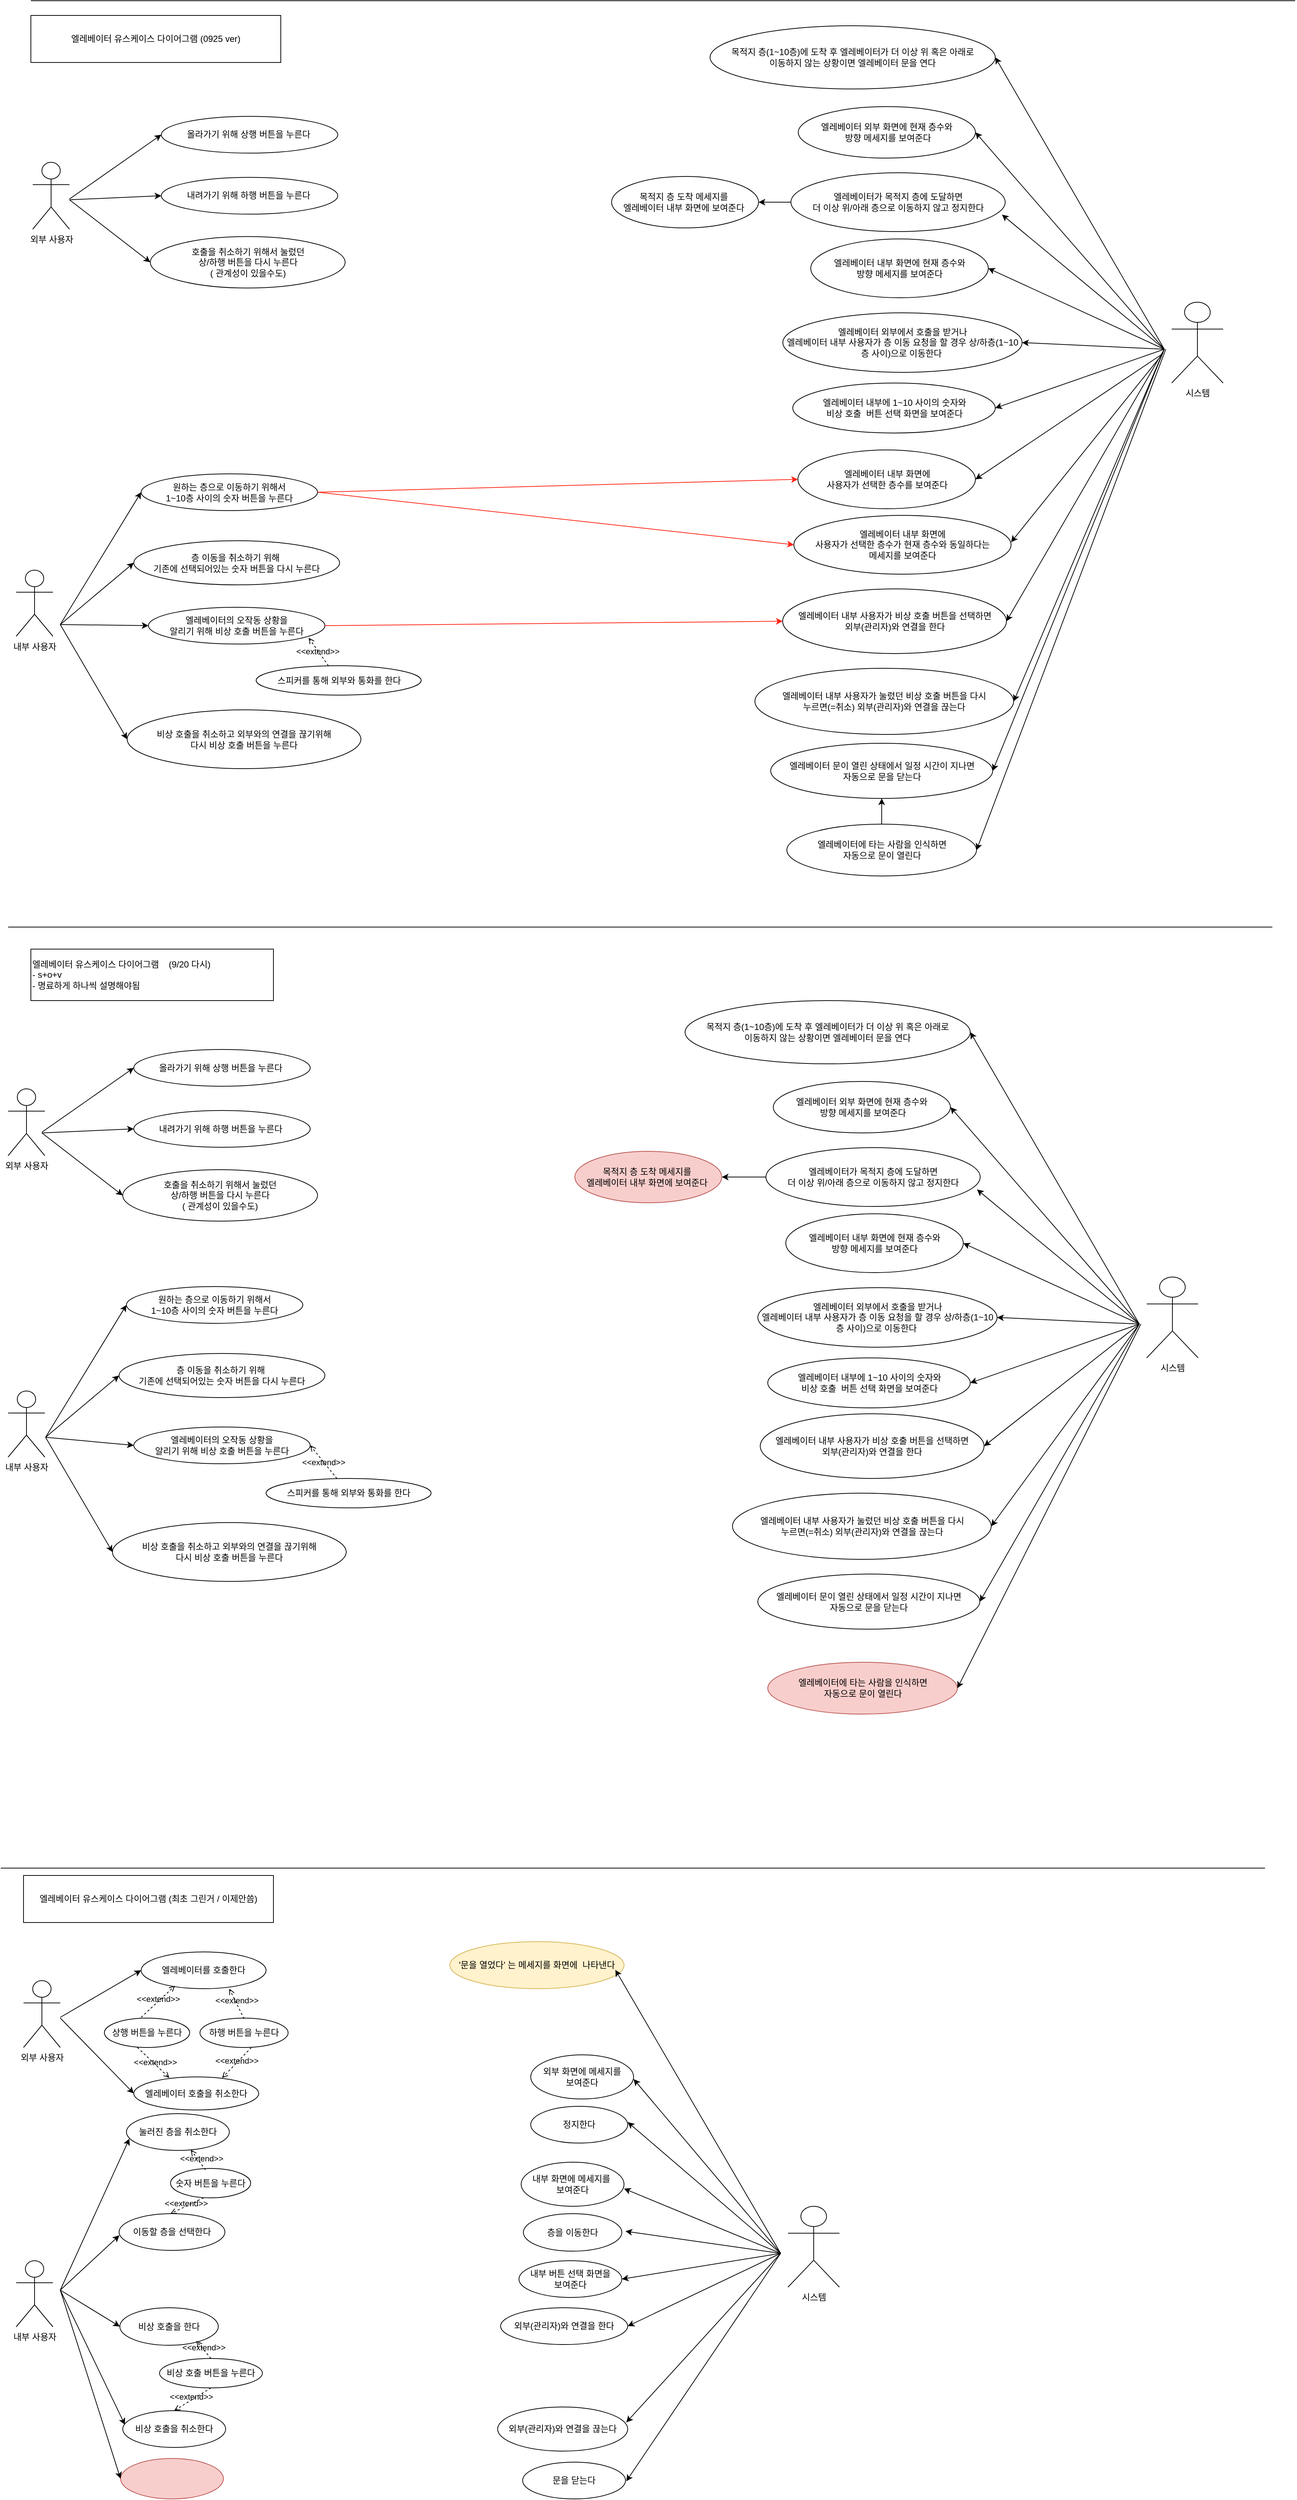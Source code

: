 <mxfile version="21.8.2" type="github">
  <diagram name="페이지-1" id="53Q3UClLWomSRLcQ5Eca">
    <mxGraphModel dx="2074" dy="1110" grid="1" gridSize="10" guides="1" tooltips="1" connect="1" arrows="1" fold="1" page="1" pageScale="1" pageWidth="827" pageHeight="1169" math="0" shadow="0">
      <root>
        <mxCell id="0" />
        <mxCell id="1" parent="0" />
        <mxCell id="rM92m6WjBes2DzVafnE3-1" value="외부 사용자" style="shape=umlActor;verticalLabelPosition=bottom;verticalAlign=top;html=1;outlineConnect=0;" parent="1" vertex="1">
          <mxGeometry x="10" y="2020" width="50" height="91" as="geometry" />
        </mxCell>
        <mxCell id="rM92m6WjBes2DzVafnE3-6" value="내부 사용자" style="shape=umlActor;verticalLabelPosition=bottom;verticalAlign=top;html=1;outlineConnect=0;" parent="1" vertex="1">
          <mxGeometry x="10" y="2431" width="50" height="90" as="geometry" />
        </mxCell>
        <mxCell id="rM92m6WjBes2DzVafnE3-29" value="" style="endArrow=classic;html=1;rounded=0;entryX=0;entryY=0.5;entryDx=0;entryDy=0;" parent="1" target="rdTeEfIqAY4OYRNNB7oL-10" edge="1">
          <mxGeometry width="50" height="50" relative="1" as="geometry">
            <mxPoint x="61" y="2494" as="sourcePoint" />
            <mxPoint x="141.432" y="2419.55" as="targetPoint" />
          </mxGeometry>
        </mxCell>
        <mxCell id="aBRIKeooZYA7CBRIlUgZ-2" value="시스템" style="shape=umlActor;verticalLabelPosition=bottom;verticalAlign=top;html=1;outlineConnect=0;" parent="1" vertex="1">
          <mxGeometry x="1559" y="2276" width="70" height="110" as="geometry" />
        </mxCell>
        <mxCell id="aBRIKeooZYA7CBRIlUgZ-3" value="엘레베이터 내부 사용자가 비상 호출 버튼을 선택하면 &lt;br&gt;외부(관리자)와 연결을 한다" style="ellipse;whiteSpace=wrap;html=1;" parent="1" vertex="1">
          <mxGeometry x="1033.25" y="2462" width="304.5" height="88" as="geometry" />
        </mxCell>
        <mxCell id="aBRIKeooZYA7CBRIlUgZ-4" value="엘레베이터 외부에서 호출을 받거나 &lt;br&gt;엘레베이터 내부 사용자가 층 이동 요청을 할 경우 상/하층(1~10층 사이)으로 이동한다&amp;nbsp;" style="ellipse;whiteSpace=wrap;html=1;" parent="1" vertex="1">
          <mxGeometry x="1030" y="2290.5" width="325.5" height="81" as="geometry" />
        </mxCell>
        <mxCell id="aBRIKeooZYA7CBRIlUgZ-5" value="엘레베이터 외부 화면에 현재 층수와&lt;br&gt;&amp;nbsp;방향 메세지를 보여준다" style="ellipse;whiteSpace=wrap;html=1;" parent="1" vertex="1">
          <mxGeometry x="1051" y="2010" width="241" height="70" as="geometry" />
        </mxCell>
        <mxCell id="aBRIKeooZYA7CBRIlUgZ-6" value="엘레베이터 문이 열린 상태에서 일정 시간이 지나면 &lt;br&gt;자동으로 문을 닫는다" style="ellipse;whiteSpace=wrap;html=1;" parent="1" vertex="1">
          <mxGeometry x="1030" y="2680" width="302" height="75" as="geometry" />
        </mxCell>
        <mxCell id="aBRIKeooZYA7CBRIlUgZ-7" value="목적지 층(1~10층)에 도착 후 엘레베이터가 더 이상 위 혹은 아래로 &lt;br&gt;이동하지 않는 상황이면 엘레베이터 문을 연다" style="ellipse;whiteSpace=wrap;html=1;" parent="1" vertex="1">
          <mxGeometry x="931" y="1900" width="388" height="86" as="geometry" />
        </mxCell>
        <mxCell id="aBRIKeooZYA7CBRIlUgZ-8" value="엘레베이터 내부에 1~10 사이의 숫자와&lt;br&gt;비상 호출&amp;nbsp; 버튼 선택 화면을 보여준다" style="ellipse;whiteSpace=wrap;html=1;" parent="1" vertex="1">
          <mxGeometry x="1043.5" y="2386" width="275.5" height="68" as="geometry" />
        </mxCell>
        <mxCell id="GdP8BiwFbeGVyUo4CVvG-3" value="" style="edgeStyle=orthogonalEdgeStyle;rounded=0;orthogonalLoop=1;jettySize=auto;html=1;" parent="1" source="aBRIKeooZYA7CBRIlUgZ-11" target="GdP8BiwFbeGVyUo4CVvG-1" edge="1">
          <mxGeometry relative="1" as="geometry" />
        </mxCell>
        <mxCell id="aBRIKeooZYA7CBRIlUgZ-11" value="엘레베이터가 목적지 층에 도달하면 &lt;br&gt;더 이상 위/아래 층으로 이동하지 않고 정지한다" style="ellipse;whiteSpace=wrap;html=1;" parent="1" vertex="1">
          <mxGeometry x="1041" y="2100" width="291.5" height="80" as="geometry" />
        </mxCell>
        <mxCell id="aBRIKeooZYA7CBRIlUgZ-12" value="엘레베이터 내부 화면에 현재 층수와 &lt;br&gt;방향&amp;nbsp;메세지를&amp;nbsp;보여준다" style="ellipse;whiteSpace=wrap;html=1;" parent="1" vertex="1">
          <mxGeometry x="1068" y="2190" width="241.5" height="80" as="geometry" />
        </mxCell>
        <mxCell id="aBRIKeooZYA7CBRIlUgZ-21" value="엘레베이터 내부 사용자가 눌렀던 비상 호출 버튼을 다시 &lt;br&gt;누르면(=취소) 외부(관리자)와 연결을 끊는다" style="ellipse;whiteSpace=wrap;html=1;" parent="1" vertex="1">
          <mxGeometry x="995.5" y="2570" width="352" height="90" as="geometry" />
        </mxCell>
        <mxCell id="aBRIKeooZYA7CBRIlUgZ-40" value="" style="endArrow=classic;html=1;rounded=0;entryX=0;entryY=0.5;entryDx=0;entryDy=0;" parent="1" target="rdTeEfIqAY4OYRNNB7oL-1" edge="1">
          <mxGeometry width="50" height="50" relative="1" as="geometry">
            <mxPoint x="56" y="2079" as="sourcePoint" />
            <mxPoint x="166" y="2015" as="targetPoint" />
          </mxGeometry>
        </mxCell>
        <mxCell id="aBRIKeooZYA7CBRIlUgZ-41" value="" style="endArrow=classic;html=1;rounded=0;entryX=0;entryY=0.5;entryDx=0;entryDy=0;" parent="1" target="rdTeEfIqAY4OYRNNB7oL-3" edge="1">
          <mxGeometry width="50" height="50" relative="1" as="geometry">
            <mxPoint x="56" y="2080" as="sourcePoint" />
            <mxPoint x="156" y="2182.5" as="targetPoint" />
          </mxGeometry>
        </mxCell>
        <mxCell id="aBRIKeooZYA7CBRIlUgZ-47" value="" style="endArrow=classic;html=1;rounded=0;entryX=0;entryY=0.5;entryDx=0;entryDy=0;" parent="1" target="rdTeEfIqAY4OYRNNB7oL-5" edge="1">
          <mxGeometry width="50" height="50" relative="1" as="geometry">
            <mxPoint x="61" y="2494" as="sourcePoint" />
            <mxPoint x="155.06" y="2288" as="targetPoint" />
          </mxGeometry>
        </mxCell>
        <mxCell id="aBRIKeooZYA7CBRIlUgZ-49" value="" style="endArrow=classic;html=1;rounded=0;entryX=0;entryY=0.5;entryDx=0;entryDy=0;" parent="1" target="rdTeEfIqAY4OYRNNB7oL-7" edge="1">
          <mxGeometry width="50" height="50" relative="1" as="geometry">
            <mxPoint x="61" y="2494" as="sourcePoint" />
            <mxPoint x="148.94" y="2677.15" as="targetPoint" />
          </mxGeometry>
        </mxCell>
        <mxCell id="aBRIKeooZYA7CBRIlUgZ-56" value="" style="endArrow=classic;html=1;rounded=0;entryX=1;entryY=0.5;entryDx=0;entryDy=0;" parent="1" target="aBRIKeooZYA7CBRIlUgZ-7" edge="1">
          <mxGeometry width="50" height="50" relative="1" as="geometry">
            <mxPoint x="1549" y="2340" as="sourcePoint" />
            <mxPoint x="1342.15" y="2010" as="targetPoint" />
          </mxGeometry>
        </mxCell>
        <mxCell id="aBRIKeooZYA7CBRIlUgZ-57" value="" style="endArrow=classic;html=1;rounded=0;entryX=1;entryY=0.5;entryDx=0;entryDy=0;" parent="1" target="aBRIKeooZYA7CBRIlUgZ-5" edge="1">
          <mxGeometry width="50" height="50" relative="1" as="geometry">
            <mxPoint x="1549" y="2340" as="sourcePoint" />
            <mxPoint x="1349" y="2103" as="targetPoint" />
          </mxGeometry>
        </mxCell>
        <mxCell id="aBRIKeooZYA7CBRIlUgZ-58" value="" style="endArrow=classic;html=1;rounded=0;entryX=0.985;entryY=0.711;entryDx=0;entryDy=0;entryPerimeter=0;" parent="1" target="aBRIKeooZYA7CBRIlUgZ-11" edge="1">
          <mxGeometry width="50" height="50" relative="1" as="geometry">
            <mxPoint x="1549" y="2340" as="sourcePoint" />
            <mxPoint x="1341" y="2161.5" as="targetPoint" />
          </mxGeometry>
        </mxCell>
        <mxCell id="aBRIKeooZYA7CBRIlUgZ-59" value="" style="endArrow=classic;html=1;rounded=0;entryX=1;entryY=0.5;entryDx=0;entryDy=0;" parent="1" target="aBRIKeooZYA7CBRIlUgZ-12" edge="1">
          <mxGeometry width="50" height="50" relative="1" as="geometry">
            <mxPoint x="1549" y="2340" as="sourcePoint" />
            <mxPoint x="1336" y="2252" as="targetPoint" />
          </mxGeometry>
        </mxCell>
        <mxCell id="aBRIKeooZYA7CBRIlUgZ-60" value="" style="endArrow=classic;html=1;rounded=0;entryX=1;entryY=0.5;entryDx=0;entryDy=0;" parent="1" target="aBRIKeooZYA7CBRIlUgZ-4" edge="1">
          <mxGeometry width="50" height="50" relative="1" as="geometry">
            <mxPoint x="1549" y="2340" as="sourcePoint" />
            <mxPoint x="1338" y="2310" as="targetPoint" />
          </mxGeometry>
        </mxCell>
        <mxCell id="aBRIKeooZYA7CBRIlUgZ-61" value="" style="endArrow=classic;html=1;rounded=0;entryX=1;entryY=0.5;entryDx=0;entryDy=0;" parent="1" target="aBRIKeooZYA7CBRIlUgZ-8" edge="1">
          <mxGeometry width="50" height="50" relative="1" as="geometry">
            <mxPoint x="1549" y="2340" as="sourcePoint" />
            <mxPoint x="1333" y="2375" as="targetPoint" />
          </mxGeometry>
        </mxCell>
        <mxCell id="aBRIKeooZYA7CBRIlUgZ-62" value="" style="endArrow=classic;html=1;rounded=0;entryX=1;entryY=0.5;entryDx=0;entryDy=0;" parent="1" target="aBRIKeooZYA7CBRIlUgZ-3" edge="1">
          <mxGeometry width="50" height="50" relative="1" as="geometry">
            <mxPoint x="1549" y="2340" as="sourcePoint" />
            <mxPoint x="1349.0" y="2439" as="targetPoint" />
          </mxGeometry>
        </mxCell>
        <mxCell id="aBRIKeooZYA7CBRIlUgZ-63" value="" style="endArrow=classic;html=1;rounded=0;entryX=1;entryY=0.5;entryDx=0;entryDy=0;" parent="1" target="aBRIKeooZYA7CBRIlUgZ-21" edge="1">
          <mxGeometry width="50" height="50" relative="1" as="geometry">
            <mxPoint x="1549" y="2340" as="sourcePoint" />
            <mxPoint x="1339" y="2570" as="targetPoint" />
          </mxGeometry>
        </mxCell>
        <mxCell id="aBRIKeooZYA7CBRIlUgZ-64" value="엘레베이터 유스케이스 다이어그램&amp;nbsp;&amp;nbsp;&amp;nbsp; (9/20 다시)&lt;br style=&quot;border-color: var(--border-color);&quot;&gt;- s+o+v&amp;nbsp;&lt;br style=&quot;border-color: var(--border-color);&quot;&gt;- 명료하게 하나씩 설명해야됨" style="rounded=0;whiteSpace=wrap;html=1;align=left;" parent="1" vertex="1">
          <mxGeometry x="41" y="1830" width="330" height="70" as="geometry" />
        </mxCell>
        <mxCell id="aBRIKeooZYA7CBRIlUgZ-67" value="" style="endArrow=classic;html=1;rounded=0;entryX=0;entryY=0.5;entryDx=0;entryDy=0;" parent="1" target="rdTeEfIqAY4OYRNNB7oL-6" edge="1">
          <mxGeometry width="50" height="50" relative="1" as="geometry">
            <mxPoint x="61" y="2494" as="sourcePoint" />
            <mxPoint x="161" y="2677" as="targetPoint" />
          </mxGeometry>
        </mxCell>
        <mxCell id="aBRIKeooZYA7CBRIlUgZ-68" value="" style="endArrow=classic;html=1;rounded=0;entryX=1;entryY=0.5;entryDx=0;entryDy=0;" parent="1" target="aBRIKeooZYA7CBRIlUgZ-6" edge="1">
          <mxGeometry width="50" height="50" relative="1" as="geometry">
            <mxPoint x="1549" y="2340" as="sourcePoint" />
            <mxPoint x="1339" y="2650" as="targetPoint" />
          </mxGeometry>
        </mxCell>
        <mxCell id="yRx5IvcddweLxDjfsrhj-1" value="외부 사용자" style="shape=umlActor;verticalLabelPosition=bottom;verticalAlign=top;html=1;outlineConnect=0;" parent="1" vertex="1">
          <mxGeometry x="31" y="3233" width="50" height="91" as="geometry" />
        </mxCell>
        <mxCell id="yRx5IvcddweLxDjfsrhj-2" value="상행 버튼을 누른다" style="ellipse;whiteSpace=wrap;html=1;" parent="1" vertex="1">
          <mxGeometry x="141" y="3284" width="116" height="40" as="geometry" />
        </mxCell>
        <mxCell id="yRx5IvcddweLxDjfsrhj-3" value="하행 버튼을 누른다" style="ellipse;whiteSpace=wrap;html=1;" parent="1" vertex="1">
          <mxGeometry x="271" y="3284" width="120" height="40" as="geometry" />
        </mxCell>
        <mxCell id="yRx5IvcddweLxDjfsrhj-4" value="내부 사용자" style="shape=umlActor;verticalLabelPosition=bottom;verticalAlign=top;html=1;outlineConnect=0;" parent="1" vertex="1">
          <mxGeometry x="21" y="3614" width="50" height="90" as="geometry" />
        </mxCell>
        <mxCell id="yRx5IvcddweLxDjfsrhj-5" value="숫자 버튼을 누른다" style="ellipse;whiteSpace=wrap;html=1;" parent="1" vertex="1">
          <mxGeometry x="231" y="3488.5" width="109" height="40" as="geometry" />
        </mxCell>
        <mxCell id="yRx5IvcddweLxDjfsrhj-6" value="비상 호출을 한다" style="ellipse;whiteSpace=wrap;html=1;" parent="1" vertex="1">
          <mxGeometry x="162" y="3678" width="134" height="51" as="geometry" />
        </mxCell>
        <mxCell id="yRx5IvcddweLxDjfsrhj-7" value="" style="ellipse;whiteSpace=wrap;html=1;fillColor=#f8cecc;strokeColor=#b85450;" parent="1" vertex="1">
          <mxGeometry x="163" y="3883" width="140" height="55" as="geometry" />
        </mxCell>
        <mxCell id="yRx5IvcddweLxDjfsrhj-9" value="엘레베이터를 호출한다" style="ellipse;whiteSpace=wrap;html=1;" parent="1" vertex="1">
          <mxGeometry x="191" y="3194" width="170" height="50" as="geometry" />
        </mxCell>
        <mxCell id="yRx5IvcddweLxDjfsrhj-10" value="이동할 층을 선택한다" style="ellipse;whiteSpace=wrap;html=1;" parent="1" vertex="1">
          <mxGeometry x="161" y="3550" width="144" height="50" as="geometry" />
        </mxCell>
        <mxCell id="yRx5IvcddweLxDjfsrhj-11" value="눌러진 층을 취소한다" style="ellipse;whiteSpace=wrap;html=1;" parent="1" vertex="1">
          <mxGeometry x="171" y="3414" width="140" height="50" as="geometry" />
        </mxCell>
        <mxCell id="yRx5IvcddweLxDjfsrhj-12" value="비상 호출을 취소한다" style="ellipse;whiteSpace=wrap;html=1;" parent="1" vertex="1">
          <mxGeometry x="166" y="3818" width="140" height="50" as="geometry" />
        </mxCell>
        <mxCell id="yRx5IvcddweLxDjfsrhj-13" value="" style="endArrow=classic;html=1;rounded=0;entryX=0.003;entryY=0.591;entryDx=0;entryDy=0;entryPerimeter=0;" parent="1" target="yRx5IvcddweLxDjfsrhj-10" edge="1">
          <mxGeometry width="50" height="50" relative="1" as="geometry">
            <mxPoint x="81" y="3654" as="sourcePoint" />
            <mxPoint x="131" y="3584" as="targetPoint" />
          </mxGeometry>
        </mxCell>
        <mxCell id="yRx5IvcddweLxDjfsrhj-14" value="" style="endArrow=classic;html=1;rounded=0;entryX=0;entryY=0.5;entryDx=0;entryDy=0;" parent="1" target="yRx5IvcddweLxDjfsrhj-7" edge="1">
          <mxGeometry width="50" height="50" relative="1" as="geometry">
            <mxPoint x="81" y="3654" as="sourcePoint" />
            <mxPoint x="176" y="3813" as="targetPoint" />
          </mxGeometry>
        </mxCell>
        <mxCell id="yRx5IvcddweLxDjfsrhj-15" value="비상 호출 버튼을 누른다" style="ellipse;whiteSpace=wrap;html=1;" parent="1" vertex="1">
          <mxGeometry x="216" y="3747" width="140" height="40" as="geometry" />
        </mxCell>
        <mxCell id="yRx5IvcddweLxDjfsrhj-16" value="엘레베이터 호출을 취소한다" style="ellipse;whiteSpace=wrap;html=1;" parent="1" vertex="1">
          <mxGeometry x="181" y="3364" width="170" height="45" as="geometry" />
        </mxCell>
        <mxCell id="yRx5IvcddweLxDjfsrhj-17" value="시스템" style="shape=umlActor;verticalLabelPosition=bottom;verticalAlign=top;html=1;outlineConnect=0;" parent="1" vertex="1">
          <mxGeometry x="1071" y="3540" width="70" height="110" as="geometry" />
        </mxCell>
        <mxCell id="yRx5IvcddweLxDjfsrhj-18" value="외부(관리자)와 연결을 한다" style="ellipse;whiteSpace=wrap;html=1;" parent="1" vertex="1">
          <mxGeometry x="680" y="3678" width="173" height="50" as="geometry" />
        </mxCell>
        <mxCell id="yRx5IvcddweLxDjfsrhj-19" value="층을 이동한다" style="ellipse;whiteSpace=wrap;html=1;" parent="1" vertex="1">
          <mxGeometry x="711" y="3550" width="134" height="51" as="geometry" />
        </mxCell>
        <mxCell id="yRx5IvcddweLxDjfsrhj-20" value="외부 화면에 메세지를&lt;br&gt;보여준다" style="ellipse;whiteSpace=wrap;html=1;" parent="1" vertex="1">
          <mxGeometry x="721" y="3334" width="140" height="60" as="geometry" />
        </mxCell>
        <mxCell id="yRx5IvcddweLxDjfsrhj-21" value="문을 닫는다" style="ellipse;whiteSpace=wrap;html=1;" parent="1" vertex="1">
          <mxGeometry x="710" y="3888" width="140" height="50" as="geometry" />
        </mxCell>
        <mxCell id="yRx5IvcddweLxDjfsrhj-22" value="&#39;문을 열었다&#39; 는 메세지를 화면에&amp;nbsp; 나타낸다" style="ellipse;whiteSpace=wrap;html=1;fillColor=#fff2cc;strokeColor=#d6b656;" parent="1" vertex="1">
          <mxGeometry x="611" y="3180" width="237" height="64" as="geometry" />
        </mxCell>
        <mxCell id="yRx5IvcddweLxDjfsrhj-23" value="내부 버튼 선택 화면을 &lt;br&gt;보여준다" style="ellipse;whiteSpace=wrap;html=1;" parent="1" vertex="1">
          <mxGeometry x="705" y="3614" width="140" height="50" as="geometry" />
        </mxCell>
        <mxCell id="yRx5IvcddweLxDjfsrhj-24" value="정지한다" style="ellipse;whiteSpace=wrap;html=1;" parent="1" vertex="1">
          <mxGeometry x="721" y="3404" width="132" height="50" as="geometry" />
        </mxCell>
        <mxCell id="yRx5IvcddweLxDjfsrhj-25" value="내부 화면에 메세지를&amp;nbsp;&lt;br&gt;보여준다" style="ellipse;whiteSpace=wrap;html=1;" parent="1" vertex="1">
          <mxGeometry x="708" y="3480" width="140" height="60" as="geometry" />
        </mxCell>
        <mxCell id="yRx5IvcddweLxDjfsrhj-27" value="외부(관리자)와 연결을 끊는다" style="ellipse;whiteSpace=wrap;html=1;" parent="1" vertex="1">
          <mxGeometry x="676" y="3813" width="177" height="60" as="geometry" />
        </mxCell>
        <mxCell id="yRx5IvcddweLxDjfsrhj-33" value="" style="endArrow=classic;html=1;rounded=0;entryX=0;entryY=0.5;entryDx=0;entryDy=0;" parent="1" target="yRx5IvcddweLxDjfsrhj-9" edge="1">
          <mxGeometry width="50" height="50" relative="1" as="geometry">
            <mxPoint x="81" y="3283" as="sourcePoint" />
            <mxPoint x="131" y="3233" as="targetPoint" />
          </mxGeometry>
        </mxCell>
        <mxCell id="yRx5IvcddweLxDjfsrhj-34" value="" style="endArrow=classic;html=1;rounded=0;entryX=0;entryY=0.5;entryDx=0;entryDy=0;" parent="1" target="yRx5IvcddweLxDjfsrhj-16" edge="1">
          <mxGeometry width="50" height="50" relative="1" as="geometry">
            <mxPoint x="81" y="3284" as="sourcePoint" />
            <mxPoint x="131" y="3234" as="targetPoint" />
          </mxGeometry>
        </mxCell>
        <mxCell id="yRx5IvcddweLxDjfsrhj-35" value="&amp;lt;&amp;lt;extend&amp;gt;&amp;gt;" style="html=1;verticalAlign=bottom;labelBackgroundColor=none;endArrow=open;endFill=0;dashed=1;rounded=0;entryX=0.706;entryY=1;entryDx=0;entryDy=0;entryPerimeter=0;" parent="1" target="yRx5IvcddweLxDjfsrhj-9" edge="1">
          <mxGeometry x="-0.185" y="2" width="160" relative="1" as="geometry">
            <mxPoint x="331" y="3285" as="sourcePoint" />
            <mxPoint x="311" y="3255" as="targetPoint" />
            <mxPoint as="offset" />
          </mxGeometry>
        </mxCell>
        <mxCell id="yRx5IvcddweLxDjfsrhj-36" value="&amp;lt;&amp;lt;extend&amp;gt;&amp;gt;" style="html=1;verticalAlign=bottom;labelBackgroundColor=none;endArrow=open;endFill=0;dashed=1;rounded=0;entryX=0.271;entryY=0.92;entryDx=0;entryDy=0;entryPerimeter=0;" parent="1" target="yRx5IvcddweLxDjfsrhj-9" edge="1">
          <mxGeometry x="-0.132" y="-4" width="160" relative="1" as="geometry">
            <mxPoint x="191" y="3283" as="sourcePoint" />
            <mxPoint x="227" y="3233" as="targetPoint" />
            <mxPoint as="offset" />
          </mxGeometry>
        </mxCell>
        <mxCell id="yRx5IvcddweLxDjfsrhj-37" value="&amp;lt;&amp;lt;extend&amp;gt;&amp;gt;" style="html=1;verticalAlign=bottom;labelBackgroundColor=none;endArrow=open;endFill=0;dashed=1;rounded=0;entryX=0.285;entryY=0.031;entryDx=0;entryDy=0;entryPerimeter=0;" parent="1" target="yRx5IvcddweLxDjfsrhj-16" edge="1">
          <mxGeometry x="0.249" y="-4" width="160" relative="1" as="geometry">
            <mxPoint x="186" y="3324" as="sourcePoint" />
            <mxPoint x="346" y="3324" as="targetPoint" />
            <mxPoint as="offset" />
          </mxGeometry>
        </mxCell>
        <mxCell id="yRx5IvcddweLxDjfsrhj-38" value="&amp;lt;&amp;lt;extend&amp;gt;&amp;gt;" style="html=1;verticalAlign=bottom;labelBackgroundColor=none;endArrow=open;endFill=0;dashed=1;rounded=0;entryX=0.707;entryY=0.031;entryDx=0;entryDy=0;entryPerimeter=0;" parent="1" target="yRx5IvcddweLxDjfsrhj-16" edge="1">
          <mxGeometry x="0.163" y="4" width="160" relative="1" as="geometry">
            <mxPoint x="341" y="3324" as="sourcePoint" />
            <mxPoint x="501" y="3324" as="targetPoint" />
            <mxPoint as="offset" />
          </mxGeometry>
        </mxCell>
        <mxCell id="yRx5IvcddweLxDjfsrhj-39" value="" style="endArrow=classic;html=1;rounded=0;entryX=0.029;entryY=0.68;entryDx=0;entryDy=0;entryPerimeter=0;" parent="1" target="yRx5IvcddweLxDjfsrhj-11" edge="1">
          <mxGeometry width="50" height="50" relative="1" as="geometry">
            <mxPoint x="81" y="3654" as="sourcePoint" />
            <mxPoint x="151" y="3539" as="targetPoint" />
          </mxGeometry>
        </mxCell>
        <mxCell id="yRx5IvcddweLxDjfsrhj-40" value="" style="endArrow=classic;html=1;rounded=0;entryX=0.021;entryY=0.383;entryDx=0;entryDy=0;entryPerimeter=0;" parent="1" target="yRx5IvcddweLxDjfsrhj-12" edge="1">
          <mxGeometry width="50" height="50" relative="1" as="geometry">
            <mxPoint x="81" y="3654" as="sourcePoint" />
            <mxPoint x="178.9" y="3813.9" as="targetPoint" />
          </mxGeometry>
        </mxCell>
        <mxCell id="yRx5IvcddweLxDjfsrhj-41" value="&amp;lt;&amp;lt;extend&amp;gt;&amp;gt;" style="html=1;verticalAlign=bottom;labelBackgroundColor=none;endArrow=open;endFill=0;dashed=1;rounded=0;exitX=0.5;exitY=0;exitDx=0;exitDy=0;" parent="1" source="yRx5IvcddweLxDjfsrhj-15" edge="1">
          <mxGeometry x="-0.3" y="4" width="160" relative="1" as="geometry">
            <mxPoint x="290" y="3773" as="sourcePoint" />
            <mxPoint x="266" y="3723" as="targetPoint" />
            <mxPoint as="offset" />
          </mxGeometry>
        </mxCell>
        <mxCell id="yRx5IvcddweLxDjfsrhj-42" value="&amp;lt;&amp;lt;extend&amp;gt;&amp;gt;" style="html=1;verticalAlign=bottom;labelBackgroundColor=none;endArrow=open;endFill=0;dashed=1;rounded=0;entryX=0.5;entryY=0;entryDx=0;entryDy=0;exitX=0.5;exitY=1;exitDx=0;exitDy=0;" parent="1" source="yRx5IvcddweLxDjfsrhj-15" target="yRx5IvcddweLxDjfsrhj-12" edge="1">
          <mxGeometry x="0.163" y="4" width="160" relative="1" as="geometry">
            <mxPoint x="276" y="3762" as="sourcePoint" />
            <mxPoint x="236" y="3803" as="targetPoint" />
            <mxPoint as="offset" />
          </mxGeometry>
        </mxCell>
        <mxCell id="yRx5IvcddweLxDjfsrhj-43" value="&amp;lt;&amp;lt;extend&amp;gt;&amp;gt;" style="html=1;verticalAlign=bottom;labelBackgroundColor=none;endArrow=open;endFill=0;dashed=1;rounded=0;exitX=0.436;exitY=0.05;exitDx=0;exitDy=0;exitPerimeter=0;" parent="1" source="yRx5IvcddweLxDjfsrhj-5" target="yRx5IvcddweLxDjfsrhj-11" edge="1">
          <mxGeometry x="-0.501" y="1" width="160" relative="1" as="geometry">
            <mxPoint x="361" y="3488.5" as="sourcePoint" />
            <mxPoint x="407" y="3445.5" as="targetPoint" />
            <mxPoint as="offset" />
          </mxGeometry>
        </mxCell>
        <mxCell id="yRx5IvcddweLxDjfsrhj-44" value="&amp;lt;&amp;lt;extend&amp;gt;&amp;gt;" style="html=1;verticalAlign=bottom;labelBackgroundColor=none;endArrow=open;endFill=0;dashed=1;rounded=0;entryX=0.707;entryY=0.031;entryDx=0;entryDy=0;entryPerimeter=0;exitX=0.413;exitY=1;exitDx=0;exitDy=0;exitPerimeter=0;" parent="1" source="yRx5IvcddweLxDjfsrhj-5" edge="1">
          <mxGeometry x="0.163" y="4" width="160" relative="1" as="geometry">
            <mxPoint x="271" y="3509" as="sourcePoint" />
            <mxPoint x="231" y="3550" as="targetPoint" />
            <mxPoint as="offset" />
          </mxGeometry>
        </mxCell>
        <mxCell id="yRx5IvcddweLxDjfsrhj-45" value="" style="endArrow=classic;html=1;rounded=0;entryX=0.95;entryY=0.6;entryDx=0;entryDy=0;entryPerimeter=0;" parent="1" target="yRx5IvcddweLxDjfsrhj-22" edge="1">
          <mxGeometry width="50" height="50" relative="1" as="geometry">
            <mxPoint x="1061" y="3604" as="sourcePoint" />
            <mxPoint x="1071" y="3500" as="targetPoint" />
          </mxGeometry>
        </mxCell>
        <mxCell id="yRx5IvcddweLxDjfsrhj-46" value="" style="endArrow=classic;html=1;rounded=0;entryX=0.95;entryY=0.6;entryDx=0;entryDy=0;entryPerimeter=0;" parent="1" edge="1">
          <mxGeometry width="50" height="50" relative="1" as="geometry">
            <mxPoint x="1061" y="3604" as="sourcePoint" />
            <mxPoint x="861" y="3367" as="targetPoint" />
          </mxGeometry>
        </mxCell>
        <mxCell id="yRx5IvcddweLxDjfsrhj-47" value="" style="endArrow=classic;html=1;rounded=0;entryX=0.95;entryY=0.6;entryDx=0;entryDy=0;entryPerimeter=0;" parent="1" edge="1">
          <mxGeometry width="50" height="50" relative="1" as="geometry">
            <mxPoint x="1061" y="3604" as="sourcePoint" />
            <mxPoint x="853" y="3425.5" as="targetPoint" />
          </mxGeometry>
        </mxCell>
        <mxCell id="yRx5IvcddweLxDjfsrhj-48" value="" style="endArrow=classic;html=1;rounded=0;entryX=0.95;entryY=0.6;entryDx=0;entryDy=0;entryPerimeter=0;" parent="1" edge="1">
          <mxGeometry width="50" height="50" relative="1" as="geometry">
            <mxPoint x="1061" y="3604" as="sourcePoint" />
            <mxPoint x="848" y="3516" as="targetPoint" />
          </mxGeometry>
        </mxCell>
        <mxCell id="yRx5IvcddweLxDjfsrhj-49" value="" style="endArrow=classic;html=1;rounded=0;entryX=0.95;entryY=0.6;entryDx=0;entryDy=0;entryPerimeter=0;" parent="1" edge="1">
          <mxGeometry width="50" height="50" relative="1" as="geometry">
            <mxPoint x="1061" y="3604" as="sourcePoint" />
            <mxPoint x="850" y="3574" as="targetPoint" />
          </mxGeometry>
        </mxCell>
        <mxCell id="yRx5IvcddweLxDjfsrhj-50" value="" style="endArrow=classic;html=1;rounded=0;entryX=1;entryY=0.5;entryDx=0;entryDy=0;" parent="1" target="yRx5IvcddweLxDjfsrhj-23" edge="1">
          <mxGeometry width="50" height="50" relative="1" as="geometry">
            <mxPoint x="1061" y="3604" as="sourcePoint" />
            <mxPoint x="848" y="3634" as="targetPoint" />
          </mxGeometry>
        </mxCell>
        <mxCell id="yRx5IvcddweLxDjfsrhj-51" value="" style="endArrow=classic;html=1;rounded=0;entryX=1;entryY=0.5;entryDx=0;entryDy=0;" parent="1" target="yRx5IvcddweLxDjfsrhj-18" edge="1">
          <mxGeometry width="50" height="50" relative="1" as="geometry">
            <mxPoint x="1061" y="3604" as="sourcePoint" />
            <mxPoint x="848" y="3774" as="targetPoint" />
          </mxGeometry>
        </mxCell>
        <mxCell id="yRx5IvcddweLxDjfsrhj-52" value="" style="endArrow=classic;html=1;rounded=0;" parent="1" edge="1">
          <mxGeometry width="50" height="50" relative="1" as="geometry">
            <mxPoint x="1061" y="3604" as="sourcePoint" />
            <mxPoint x="851" y="3834" as="targetPoint" />
          </mxGeometry>
        </mxCell>
        <mxCell id="yRx5IvcddweLxDjfsrhj-53" value="엘레베이터 유스케이스 다이어그램 (최초 그린거 / 이제안씀)" style="rounded=0;whiteSpace=wrap;html=1;" parent="1" vertex="1">
          <mxGeometry x="31" y="3090" width="340" height="64" as="geometry" />
        </mxCell>
        <mxCell id="yRx5IvcddweLxDjfsrhj-55" value="" style="endArrow=classic;html=1;rounded=0;entryX=0;entryY=0.5;entryDx=0;entryDy=0;" parent="1" target="yRx5IvcddweLxDjfsrhj-6" edge="1">
          <mxGeometry width="50" height="50" relative="1" as="geometry">
            <mxPoint x="81" y="3654" as="sourcePoint" />
            <mxPoint x="181" y="3837" as="targetPoint" />
          </mxGeometry>
        </mxCell>
        <mxCell id="yRx5IvcddweLxDjfsrhj-56" value="" style="endArrow=classic;html=1;rounded=0;" parent="1" edge="1">
          <mxGeometry width="50" height="50" relative="1" as="geometry">
            <mxPoint x="1061" y="3604" as="sourcePoint" />
            <mxPoint x="851" y="3914" as="targetPoint" />
          </mxGeometry>
        </mxCell>
        <mxCell id="rdTeEfIqAY4OYRNNB7oL-1" value="올라가기 위해 상행 버튼을 누른다&amp;nbsp;" style="ellipse;whiteSpace=wrap;html=1;" parent="1" vertex="1">
          <mxGeometry x="181" y="1966.5" width="240" height="50" as="geometry" />
        </mxCell>
        <mxCell id="rdTeEfIqAY4OYRNNB7oL-2" value="내려가기 위해 하행 버튼을 누른다&amp;nbsp;" style="ellipse;whiteSpace=wrap;html=1;" parent="1" vertex="1">
          <mxGeometry x="181" y="2049.5" width="240" height="50" as="geometry" />
        </mxCell>
        <mxCell id="rdTeEfIqAY4OYRNNB7oL-3" value=" 호출을 취소하기 위해서 눌렀던 &lt;br&gt;상/하행 버튼을 다시 누른다&lt;br&gt;( 관계성이 있을수도)" style="ellipse;whiteSpace=wrap;html=1;" parent="1" vertex="1">
          <mxGeometry x="166" y="2130" width="265" height="70" as="geometry" />
        </mxCell>
        <mxCell id="rdTeEfIqAY4OYRNNB7oL-4" value="" style="endArrow=classic;html=1;rounded=0;entryX=0;entryY=0.5;entryDx=0;entryDy=0;" parent="1" target="rdTeEfIqAY4OYRNNB7oL-2" edge="1">
          <mxGeometry width="50" height="50" relative="1" as="geometry">
            <mxPoint x="56" y="2080" as="sourcePoint" />
            <mxPoint x="176" y="2025" as="targetPoint" />
          </mxGeometry>
        </mxCell>
        <mxCell id="rdTeEfIqAY4OYRNNB7oL-5" value="원하는 층으로 이동하기 위해서 &lt;br&gt;1~10층 사이의 숫자 버튼을 누른다" style="ellipse;whiteSpace=wrap;html=1;" parent="1" vertex="1">
          <mxGeometry x="171" y="2289" width="240" height="50" as="geometry" />
        </mxCell>
        <mxCell id="rdTeEfIqAY4OYRNNB7oL-6" value="엘레베이터의 오작동 상황을 &lt;br&gt;알리기 위해 비상 호출 버튼을 누른다" style="ellipse;whiteSpace=wrap;html=1;" parent="1" vertex="1">
          <mxGeometry x="181" y="2480" width="240" height="50" as="geometry" />
        </mxCell>
        <mxCell id="rdTeEfIqAY4OYRNNB7oL-7" value="비상 호출을 취소하고 외부와의 연결을 끊기위해&lt;br&gt;다시 비상 호출 버튼을 누른다" style="ellipse;whiteSpace=wrap;html=1;" parent="1" vertex="1">
          <mxGeometry x="152" y="2610" width="318" height="80" as="geometry" />
        </mxCell>
        <mxCell id="rdTeEfIqAY4OYRNNB7oL-8" value="&amp;lt;&amp;lt;extend&amp;gt;&amp;gt;" style="html=1;verticalAlign=bottom;labelBackgroundColor=none;endArrow=open;endFill=0;dashed=1;rounded=0;entryX=1;entryY=0.5;entryDx=0;entryDy=0;" parent="1" source="rdTeEfIqAY4OYRNNB7oL-9" target="rdTeEfIqAY4OYRNNB7oL-6" edge="1">
          <mxGeometry x="-0.248" y="7" width="160" relative="1" as="geometry">
            <mxPoint x="451" y="2404" as="sourcePoint" />
            <mxPoint x="391" y="2354" as="targetPoint" />
            <mxPoint x="1" as="offset" />
          </mxGeometry>
        </mxCell>
        <mxCell id="rdTeEfIqAY4OYRNNB7oL-9" value="스피커를 통해 외부와 통화를 한다" style="ellipse;whiteSpace=wrap;html=1;" parent="1" vertex="1">
          <mxGeometry x="361" y="2550" width="224.5" height="40" as="geometry" />
        </mxCell>
        <mxCell id="rdTeEfIqAY4OYRNNB7oL-10" value="층 이동을 취소하기 위해&amp;nbsp;&lt;br&gt;기존에 선택되어있는 숫자 버튼을 다시 누른다" style="ellipse;whiteSpace=wrap;html=1;" parent="1" vertex="1">
          <mxGeometry x="161" y="2380" width="280" height="60" as="geometry" />
        </mxCell>
        <mxCell id="GdP8BiwFbeGVyUo4CVvG-1" value="목적지 층 도착 메세지를&amp;nbsp;&lt;br&gt;엘레베이터 내부 화면에 보여준다&amp;nbsp;" style="ellipse;whiteSpace=wrap;html=1;fillColor=#f8cecc;strokeColor=#b85450;" parent="1" vertex="1">
          <mxGeometry x="781" y="2105" width="200" height="70" as="geometry" />
        </mxCell>
        <mxCell id="GdP8BiwFbeGVyUo4CVvG-2" value="엘레베이터에 타는 사람을 인식하면 &lt;br&gt;자동으로 문이 열린다" style="ellipse;whiteSpace=wrap;html=1;fillColor=#F8CECC;strokeColor=#b85450;" parent="1" vertex="1">
          <mxGeometry x="1043.5" y="2800" width="258" height="70.5" as="geometry" />
        </mxCell>
        <mxCell id="GdP8BiwFbeGVyUo4CVvG-4" value="" style="endArrow=classic;html=1;rounded=0;entryX=1;entryY=0.5;entryDx=0;entryDy=0;" parent="1" target="GdP8BiwFbeGVyUo4CVvG-2" edge="1">
          <mxGeometry width="50" height="50" relative="1" as="geometry">
            <mxPoint x="1551" y="2340" as="sourcePoint" />
            <mxPoint x="1356" y="2738" as="targetPoint" />
          </mxGeometry>
        </mxCell>
        <mxCell id="qbf7Fct8vymFRpjgU4wX-1" value="시스템" style="shape=umlActor;verticalLabelPosition=bottom;verticalAlign=top;html=1;outlineConnect=0;" parent="1" vertex="1">
          <mxGeometry x="1593" y="950" width="70" height="110" as="geometry" />
        </mxCell>
        <mxCell id="qbf7Fct8vymFRpjgU4wX-2" value="엘레베이터 내부 사용자가 비상 호출 버튼을 선택하면 &lt;br&gt;외부(관리자)와 연결을 한다" style="ellipse;whiteSpace=wrap;html=1;" parent="1" vertex="1">
          <mxGeometry x="1063.75" y="1340" width="304.5" height="88" as="geometry" />
        </mxCell>
        <mxCell id="qbf7Fct8vymFRpjgU4wX-3" value="엘레베이터 외부에서 호출을 받거나 &lt;br&gt;엘레베이터 내부 사용자가 층 이동 요청을 할 경우 상/하층(1~10층 사이)으로 이동한다&amp;nbsp;" style="ellipse;whiteSpace=wrap;html=1;" parent="1" vertex="1">
          <mxGeometry x="1064" y="964.5" width="325.5" height="81" as="geometry" />
        </mxCell>
        <mxCell id="qbf7Fct8vymFRpjgU4wX-4" value="엘레베이터 외부 화면에 현재 층수와&lt;br&gt;&amp;nbsp;방향 메세지를 보여준다" style="ellipse;whiteSpace=wrap;html=1;" parent="1" vertex="1">
          <mxGeometry x="1085" y="684" width="241" height="70" as="geometry" />
        </mxCell>
        <mxCell id="qbf7Fct8vymFRpjgU4wX-5" value="엘레베이터 문이 열린 상태에서 일정 시간이 지나면 &lt;br&gt;자동으로 문을 닫는다" style="ellipse;whiteSpace=wrap;html=1;" parent="1" vertex="1">
          <mxGeometry x="1047.5" y="1550" width="302" height="75" as="geometry" />
        </mxCell>
        <mxCell id="qbf7Fct8vymFRpjgU4wX-6" value="목적지 층(1~10층)에 도착 후 엘레베이터가 더 이상 위 혹은 아래로 &lt;br&gt;이동하지 않는 상황이면 엘레베이터 문을 연다" style="ellipse;whiteSpace=wrap;html=1;" parent="1" vertex="1">
          <mxGeometry x="965" y="574" width="388" height="86" as="geometry" />
        </mxCell>
        <mxCell id="qbf7Fct8vymFRpjgU4wX-7" value="엘레베이터 내부에 1~10 사이의 숫자와&lt;br&gt;비상 호출&amp;nbsp; 버튼 선택 화면을 보여준다" style="ellipse;whiteSpace=wrap;html=1;" parent="1" vertex="1">
          <mxGeometry x="1077.5" y="1060" width="275.5" height="68" as="geometry" />
        </mxCell>
        <mxCell id="qbf7Fct8vymFRpjgU4wX-8" value="" style="edgeStyle=orthogonalEdgeStyle;rounded=0;orthogonalLoop=1;jettySize=auto;html=1;" parent="1" source="qbf7Fct8vymFRpjgU4wX-9" target="qbf7Fct8vymFRpjgU4wX-21" edge="1">
          <mxGeometry relative="1" as="geometry" />
        </mxCell>
        <mxCell id="qbf7Fct8vymFRpjgU4wX-9" value="엘레베이터가 목적지 층에 도달하면 &lt;br&gt;더 이상 위/아래 층으로 이동하지 않고 정지한다" style="ellipse;whiteSpace=wrap;html=1;" parent="1" vertex="1">
          <mxGeometry x="1075" y="774" width="291.5" height="80" as="geometry" />
        </mxCell>
        <mxCell id="qbf7Fct8vymFRpjgU4wX-10" value="엘레베이터 내부 화면에 현재 층수와 &lt;br&gt;방향&amp;nbsp;메세지를&amp;nbsp;보여준다" style="ellipse;whiteSpace=wrap;html=1;" parent="1" vertex="1">
          <mxGeometry x="1102" y="864" width="241.5" height="80" as="geometry" />
        </mxCell>
        <mxCell id="qbf7Fct8vymFRpjgU4wX-11" value="엘레베이터 내부 사용자가 눌렀던 비상 호출 버튼을 다시 &lt;br&gt;누르면(=취소) 외부(관리자)와 연결을 끊는다" style="ellipse;whiteSpace=wrap;html=1;" parent="1" vertex="1">
          <mxGeometry x="1026" y="1448" width="352" height="90" as="geometry" />
        </mxCell>
        <mxCell id="qbf7Fct8vymFRpjgU4wX-12" value="" style="endArrow=classic;html=1;rounded=0;entryX=1;entryY=0.5;entryDx=0;entryDy=0;" parent="1" target="qbf7Fct8vymFRpjgU4wX-6" edge="1">
          <mxGeometry width="50" height="50" relative="1" as="geometry">
            <mxPoint x="1583" y="1014" as="sourcePoint" />
            <mxPoint x="1376.15" y="684" as="targetPoint" />
          </mxGeometry>
        </mxCell>
        <mxCell id="qbf7Fct8vymFRpjgU4wX-13" value="" style="endArrow=classic;html=1;rounded=0;entryX=1;entryY=0.5;entryDx=0;entryDy=0;" parent="1" target="qbf7Fct8vymFRpjgU4wX-4" edge="1">
          <mxGeometry width="50" height="50" relative="1" as="geometry">
            <mxPoint x="1583" y="1014" as="sourcePoint" />
            <mxPoint x="1383" y="777" as="targetPoint" />
          </mxGeometry>
        </mxCell>
        <mxCell id="qbf7Fct8vymFRpjgU4wX-14" value="" style="endArrow=classic;html=1;rounded=0;entryX=0.985;entryY=0.711;entryDx=0;entryDy=0;entryPerimeter=0;" parent="1" target="qbf7Fct8vymFRpjgU4wX-9" edge="1">
          <mxGeometry width="50" height="50" relative="1" as="geometry">
            <mxPoint x="1583" y="1014" as="sourcePoint" />
            <mxPoint x="1375" y="835.5" as="targetPoint" />
          </mxGeometry>
        </mxCell>
        <mxCell id="qbf7Fct8vymFRpjgU4wX-15" value="" style="endArrow=classic;html=1;rounded=0;entryX=1;entryY=0.5;entryDx=0;entryDy=0;" parent="1" target="qbf7Fct8vymFRpjgU4wX-10" edge="1">
          <mxGeometry width="50" height="50" relative="1" as="geometry">
            <mxPoint x="1583" y="1014" as="sourcePoint" />
            <mxPoint x="1370" y="926" as="targetPoint" />
          </mxGeometry>
        </mxCell>
        <mxCell id="qbf7Fct8vymFRpjgU4wX-16" value="" style="endArrow=classic;html=1;rounded=0;entryX=1;entryY=0.5;entryDx=0;entryDy=0;" parent="1" target="qbf7Fct8vymFRpjgU4wX-3" edge="1">
          <mxGeometry width="50" height="50" relative="1" as="geometry">
            <mxPoint x="1583" y="1014" as="sourcePoint" />
            <mxPoint x="1372" y="984" as="targetPoint" />
          </mxGeometry>
        </mxCell>
        <mxCell id="qbf7Fct8vymFRpjgU4wX-17" value="" style="endArrow=classic;html=1;rounded=0;entryX=1;entryY=0.5;entryDx=0;entryDy=0;" parent="1" target="qbf7Fct8vymFRpjgU4wX-7" edge="1">
          <mxGeometry width="50" height="50" relative="1" as="geometry">
            <mxPoint x="1583" y="1014" as="sourcePoint" />
            <mxPoint x="1367" y="1049" as="targetPoint" />
          </mxGeometry>
        </mxCell>
        <mxCell id="qbf7Fct8vymFRpjgU4wX-18" value="" style="endArrow=classic;html=1;rounded=0;entryX=1;entryY=0.5;entryDx=0;entryDy=0;" parent="1" target="qbf7Fct8vymFRpjgU4wX-2" edge="1">
          <mxGeometry width="50" height="50" relative="1" as="geometry">
            <mxPoint x="1583" y="1014" as="sourcePoint" />
            <mxPoint x="1383.0" y="1113" as="targetPoint" />
          </mxGeometry>
        </mxCell>
        <mxCell id="qbf7Fct8vymFRpjgU4wX-19" value="" style="endArrow=classic;html=1;rounded=0;entryX=1;entryY=0.5;entryDx=0;entryDy=0;" parent="1" target="qbf7Fct8vymFRpjgU4wX-11" edge="1">
          <mxGeometry width="50" height="50" relative="1" as="geometry">
            <mxPoint x="1583" y="1014" as="sourcePoint" />
            <mxPoint x="1373" y="1244" as="targetPoint" />
          </mxGeometry>
        </mxCell>
        <mxCell id="qbf7Fct8vymFRpjgU4wX-20" value="" style="endArrow=classic;html=1;rounded=0;entryX=1;entryY=0.5;entryDx=0;entryDy=0;" parent="1" target="qbf7Fct8vymFRpjgU4wX-5" edge="1">
          <mxGeometry width="50" height="50" relative="1" as="geometry">
            <mxPoint x="1583" y="1014" as="sourcePoint" />
            <mxPoint x="1373" y="1324" as="targetPoint" />
          </mxGeometry>
        </mxCell>
        <mxCell id="qbf7Fct8vymFRpjgU4wX-21" value="목적지 층 도착 메세지를&amp;nbsp;&lt;br&gt;엘레베이터 내부 화면에 보여준다&amp;nbsp;" style="ellipse;whiteSpace=wrap;html=1;" parent="1" vertex="1">
          <mxGeometry x="831" y="779" width="200" height="70" as="geometry" />
        </mxCell>
        <mxCell id="qbf7Fct8vymFRpjgU4wX-28" value="" style="edgeStyle=orthogonalEdgeStyle;rounded=0;orthogonalLoop=1;jettySize=auto;html=1;" parent="1" source="qbf7Fct8vymFRpjgU4wX-22" target="qbf7Fct8vymFRpjgU4wX-5" edge="1">
          <mxGeometry relative="1" as="geometry" />
        </mxCell>
        <mxCell id="qbf7Fct8vymFRpjgU4wX-22" value="엘레베이터에 타는 사람을 인식하면 &lt;br&gt;자동으로 문이 열린다" style="ellipse;whiteSpace=wrap;html=1;" parent="1" vertex="1">
          <mxGeometry x="1069.5" y="1660" width="258" height="70.5" as="geometry" />
        </mxCell>
        <mxCell id="qbf7Fct8vymFRpjgU4wX-23" value="" style="endArrow=classic;html=1;rounded=0;entryX=1;entryY=0.5;entryDx=0;entryDy=0;" parent="1" target="qbf7Fct8vymFRpjgU4wX-22" edge="1">
          <mxGeometry width="50" height="50" relative="1" as="geometry">
            <mxPoint x="1585" y="1014" as="sourcePoint" />
            <mxPoint x="1390" y="1412" as="targetPoint" />
          </mxGeometry>
        </mxCell>
        <mxCell id="qbf7Fct8vymFRpjgU4wX-31" value="내부 사용자" style="shape=umlActor;verticalLabelPosition=bottom;verticalAlign=top;html=1;outlineConnect=0;" parent="1" vertex="1">
          <mxGeometry x="21" y="1314.5" width="50" height="90" as="geometry" />
        </mxCell>
        <mxCell id="qbf7Fct8vymFRpjgU4wX-32" value="" style="endArrow=classic;html=1;rounded=0;entryX=0;entryY=0.5;entryDx=0;entryDy=0;" parent="1" target="qbf7Fct8vymFRpjgU4wX-41" edge="1">
          <mxGeometry width="50" height="50" relative="1" as="geometry">
            <mxPoint x="81" y="1388.5" as="sourcePoint" />
            <mxPoint x="161.432" y="1314.05" as="targetPoint" />
          </mxGeometry>
        </mxCell>
        <mxCell id="qbf7Fct8vymFRpjgU4wX-33" value="" style="endArrow=classic;html=1;rounded=0;entryX=0;entryY=0.5;entryDx=0;entryDy=0;" parent="1" target="qbf7Fct8vymFRpjgU4wX-36" edge="1">
          <mxGeometry width="50" height="50" relative="1" as="geometry">
            <mxPoint x="81" y="1388.5" as="sourcePoint" />
            <mxPoint x="175.06" y="1182.5" as="targetPoint" />
          </mxGeometry>
        </mxCell>
        <mxCell id="qbf7Fct8vymFRpjgU4wX-34" value="" style="endArrow=classic;html=1;rounded=0;entryX=0;entryY=0.5;entryDx=0;entryDy=0;" parent="1" target="qbf7Fct8vymFRpjgU4wX-38" edge="1">
          <mxGeometry width="50" height="50" relative="1" as="geometry">
            <mxPoint x="81" y="1388.5" as="sourcePoint" />
            <mxPoint x="168.94" y="1571.65" as="targetPoint" />
          </mxGeometry>
        </mxCell>
        <mxCell id="qbf7Fct8vymFRpjgU4wX-35" value="" style="endArrow=classic;html=1;rounded=0;entryX=0;entryY=0.5;entryDx=0;entryDy=0;" parent="1" target="qbf7Fct8vymFRpjgU4wX-37" edge="1">
          <mxGeometry width="50" height="50" relative="1" as="geometry">
            <mxPoint x="81" y="1388.5" as="sourcePoint" />
            <mxPoint x="181" y="1571.5" as="targetPoint" />
          </mxGeometry>
        </mxCell>
        <mxCell id="qbf7Fct8vymFRpjgU4wX-36" value="원하는 층으로 이동하기 위해서 &lt;br&gt;1~10층 사이의 숫자 버튼을 누른다" style="ellipse;whiteSpace=wrap;html=1;" parent="1" vertex="1">
          <mxGeometry x="191" y="1183.5" width="240" height="50" as="geometry" />
        </mxCell>
        <mxCell id="qbf7Fct8vymFRpjgU4wX-37" value="엘레베이터의 오작동 상황을 &lt;br&gt;알리기 위해 비상 호출 버튼을 누른다" style="ellipse;whiteSpace=wrap;html=1;" parent="1" vertex="1">
          <mxGeometry x="201" y="1365" width="240" height="50" as="geometry" />
        </mxCell>
        <mxCell id="qbf7Fct8vymFRpjgU4wX-38" value="비상 호출을 취소하고 외부와의 연결을 끊기위해&lt;br&gt;다시 비상 호출 버튼을 누른다" style="ellipse;whiteSpace=wrap;html=1;" parent="1" vertex="1">
          <mxGeometry x="172" y="1504.5" width="318" height="80" as="geometry" />
        </mxCell>
        <mxCell id="qbf7Fct8vymFRpjgU4wX-39" value="&amp;lt;&amp;lt;extend&amp;gt;&amp;gt;" style="html=1;verticalAlign=bottom;labelBackgroundColor=none;endArrow=open;endFill=0;dashed=1;rounded=0;entryX=0.908;entryY=0.83;entryDx=0;entryDy=0;entryPerimeter=0;" parent="1" source="qbf7Fct8vymFRpjgU4wX-40" target="qbf7Fct8vymFRpjgU4wX-37" edge="1">
          <mxGeometry x="-0.248" y="7" width="160" relative="1" as="geometry">
            <mxPoint x="471" y="1298.5" as="sourcePoint" />
            <mxPoint x="411" y="1248.5" as="targetPoint" />
            <mxPoint x="1" as="offset" />
          </mxGeometry>
        </mxCell>
        <mxCell id="qbf7Fct8vymFRpjgU4wX-40" value="스피커를 통해 외부와 통화를 한다" style="ellipse;whiteSpace=wrap;html=1;" parent="1" vertex="1">
          <mxGeometry x="347.5" y="1444.5" width="224.5" height="40" as="geometry" />
        </mxCell>
        <mxCell id="qbf7Fct8vymFRpjgU4wX-41" value="층 이동을 취소하기 위해&amp;nbsp;&lt;br&gt;기존에 선택되어있는 숫자 버튼을 다시 누른다" style="ellipse;whiteSpace=wrap;html=1;" parent="1" vertex="1">
          <mxGeometry x="181" y="1274.5" width="280" height="60" as="geometry" />
        </mxCell>
        <mxCell id="qbf7Fct8vymFRpjgU4wX-42" value="" style="endArrow=none;html=1;rounded=0;" parent="1" edge="1">
          <mxGeometry width="50" height="50" relative="1" as="geometry">
            <mxPoint y="3080" as="sourcePoint" />
            <mxPoint x="1720" y="3080" as="targetPoint" />
          </mxGeometry>
        </mxCell>
        <mxCell id="qbf7Fct8vymFRpjgU4wX-43" value="" style="endArrow=none;html=1;rounded=0;" parent="1" edge="1">
          <mxGeometry width="50" height="50" relative="1" as="geometry">
            <mxPoint x="41" y="540" as="sourcePoint" />
            <mxPoint x="1761" y="540" as="targetPoint" />
          </mxGeometry>
        </mxCell>
        <mxCell id="qbf7Fct8vymFRpjgU4wX-46" value="외부 사용자" style="shape=umlActor;verticalLabelPosition=bottom;verticalAlign=top;html=1;outlineConnect=0;" parent="1" vertex="1">
          <mxGeometry x="43.5" y="759.75" width="50" height="91" as="geometry" />
        </mxCell>
        <mxCell id="qbf7Fct8vymFRpjgU4wX-47" value="" style="endArrow=classic;html=1;rounded=0;entryX=0;entryY=0.5;entryDx=0;entryDy=0;" parent="1" target="qbf7Fct8vymFRpjgU4wX-49" edge="1">
          <mxGeometry width="50" height="50" relative="1" as="geometry">
            <mxPoint x="93.5" y="809.75" as="sourcePoint" />
            <mxPoint x="203.5" y="745.75" as="targetPoint" />
          </mxGeometry>
        </mxCell>
        <mxCell id="qbf7Fct8vymFRpjgU4wX-48" value="" style="endArrow=classic;html=1;rounded=0;entryX=0;entryY=0.5;entryDx=0;entryDy=0;" parent="1" target="qbf7Fct8vymFRpjgU4wX-51" edge="1">
          <mxGeometry width="50" height="50" relative="1" as="geometry">
            <mxPoint x="93.5" y="810.75" as="sourcePoint" />
            <mxPoint x="193.5" y="913.25" as="targetPoint" />
          </mxGeometry>
        </mxCell>
        <mxCell id="qbf7Fct8vymFRpjgU4wX-49" value="올라가기 위해 상행 버튼을 누른다&amp;nbsp;" style="ellipse;whiteSpace=wrap;html=1;" parent="1" vertex="1">
          <mxGeometry x="218.5" y="697.25" width="240" height="50" as="geometry" />
        </mxCell>
        <mxCell id="qbf7Fct8vymFRpjgU4wX-50" value="내려가기 위해 하행 버튼을 누른다&amp;nbsp;" style="ellipse;whiteSpace=wrap;html=1;" parent="1" vertex="1">
          <mxGeometry x="218.5" y="780.25" width="240" height="50" as="geometry" />
        </mxCell>
        <mxCell id="qbf7Fct8vymFRpjgU4wX-51" value=" 호출을 취소하기 위해서 눌렀던 &lt;br&gt;상/하행 버튼을 다시 누른다&lt;br&gt;( 관계성이 있을수도)" style="ellipse;whiteSpace=wrap;html=1;" parent="1" vertex="1">
          <mxGeometry x="203.5" y="860.75" width="265" height="70" as="geometry" />
        </mxCell>
        <mxCell id="qbf7Fct8vymFRpjgU4wX-52" value="" style="endArrow=classic;html=1;rounded=0;entryX=0;entryY=0.5;entryDx=0;entryDy=0;" parent="1" target="qbf7Fct8vymFRpjgU4wX-50" edge="1">
          <mxGeometry width="50" height="50" relative="1" as="geometry">
            <mxPoint x="93.5" y="810.75" as="sourcePoint" />
            <mxPoint x="213.5" y="755.75" as="targetPoint" />
          </mxGeometry>
        </mxCell>
        <mxCell id="qbf7Fct8vymFRpjgU4wX-53" value="엘레베이터 유스케이스 다이어그램 (0925 ver)" style="rounded=0;whiteSpace=wrap;html=1;" parent="1" vertex="1">
          <mxGeometry x="41" y="560" width="340" height="64" as="geometry" />
        </mxCell>
        <mxCell id="qbf7Fct8vymFRpjgU4wX-54" value="엘레베이터 내부 화면에 &lt;br&gt;사용자가 선택한 층수를 보여준다" style="ellipse;whiteSpace=wrap;html=1;" parent="1" vertex="1">
          <mxGeometry x="1084.5" y="1151" width="241.5" height="80" as="geometry" />
        </mxCell>
        <mxCell id="qbf7Fct8vymFRpjgU4wX-55" value="" style="endArrow=classic;html=1;rounded=0;entryX=1;entryY=0.5;entryDx=0;entryDy=0;" parent="1" target="qbf7Fct8vymFRpjgU4wX-54" edge="1">
          <mxGeometry width="50" height="50" relative="1" as="geometry">
            <mxPoint x="1581" y="1020" as="sourcePoint" />
            <mxPoint x="1343.5" y="1180" as="targetPoint" />
          </mxGeometry>
        </mxCell>
        <mxCell id="qbf7Fct8vymFRpjgU4wX-56" value="" style="endArrow=classic;html=1;rounded=0;entryX=0;entryY=0.5;entryDx=0;entryDy=0;exitX=1;exitY=0.5;exitDx=0;exitDy=0;strokeColor=#FF2414;" parent="1" source="qbf7Fct8vymFRpjgU4wX-36" target="qbf7Fct8vymFRpjgU4wX-54" edge="1">
          <mxGeometry width="50" height="50" relative="1" as="geometry">
            <mxPoint x="406.5" y="1095.5" as="sourcePoint" />
            <mxPoint x="456.5" y="1045.5" as="targetPoint" />
          </mxGeometry>
        </mxCell>
        <mxCell id="qbf7Fct8vymFRpjgU4wX-57" value="엘레베이터 내부 화면에 &lt;br&gt;사용자가 선택한 층수가 현재 층수와 동일하다는 &lt;br&gt;메세지를 보여준다" style="ellipse;whiteSpace=wrap;html=1;" parent="1" vertex="1">
          <mxGeometry x="1079" y="1240" width="295.5" height="80" as="geometry" />
        </mxCell>
        <mxCell id="qbf7Fct8vymFRpjgU4wX-58" value="" style="endArrow=classic;html=1;rounded=0;entryX=0;entryY=0.5;entryDx=0;entryDy=0;exitX=1;exitY=0.5;exitDx=0;exitDy=0;strokeColor=#FF2414;" parent="1" source="qbf7Fct8vymFRpjgU4wX-36" target="qbf7Fct8vymFRpjgU4wX-57" edge="1">
          <mxGeometry width="50" height="50" relative="1" as="geometry">
            <mxPoint x="411" y="1100" as="sourcePoint" />
            <mxPoint x="1080.25" y="1195.5" as="targetPoint" />
          </mxGeometry>
        </mxCell>
        <mxCell id="qbf7Fct8vymFRpjgU4wX-59" value="" style="endArrow=classic;html=1;rounded=0;entryX=1;entryY=0.5;entryDx=0;entryDy=0;" parent="1" edge="1">
          <mxGeometry width="50" height="50" relative="1" as="geometry">
            <mxPoint x="1581" y="1020" as="sourcePoint" />
            <mxPoint x="1374.5" y="1276.5" as="targetPoint" />
          </mxGeometry>
        </mxCell>
        <mxCell id="qbf7Fct8vymFRpjgU4wX-60" value="" style="endArrow=classic;html=1;rounded=0;entryX=0;entryY=0.5;entryDx=0;entryDy=0;exitX=1;exitY=0.5;exitDx=0;exitDy=0;strokeColor=#FF2414;" parent="1" source="qbf7Fct8vymFRpjgU4wX-37" target="qbf7Fct8vymFRpjgU4wX-2" edge="1">
          <mxGeometry width="50" height="50" relative="1" as="geometry">
            <mxPoint x="441" y="1400" as="sourcePoint" />
            <mxPoint x="1089" y="1471" as="targetPoint" />
          </mxGeometry>
        </mxCell>
        <mxCell id="yAlIiy7ETGzHICREO5Hh-1" value="" style="endArrow=none;html=1;rounded=0;" edge="1" parent="1">
          <mxGeometry width="50" height="50" relative="1" as="geometry">
            <mxPoint x="10" y="1800" as="sourcePoint" />
            <mxPoint x="1730" y="1800" as="targetPoint" />
          </mxGeometry>
        </mxCell>
      </root>
    </mxGraphModel>
  </diagram>
</mxfile>
